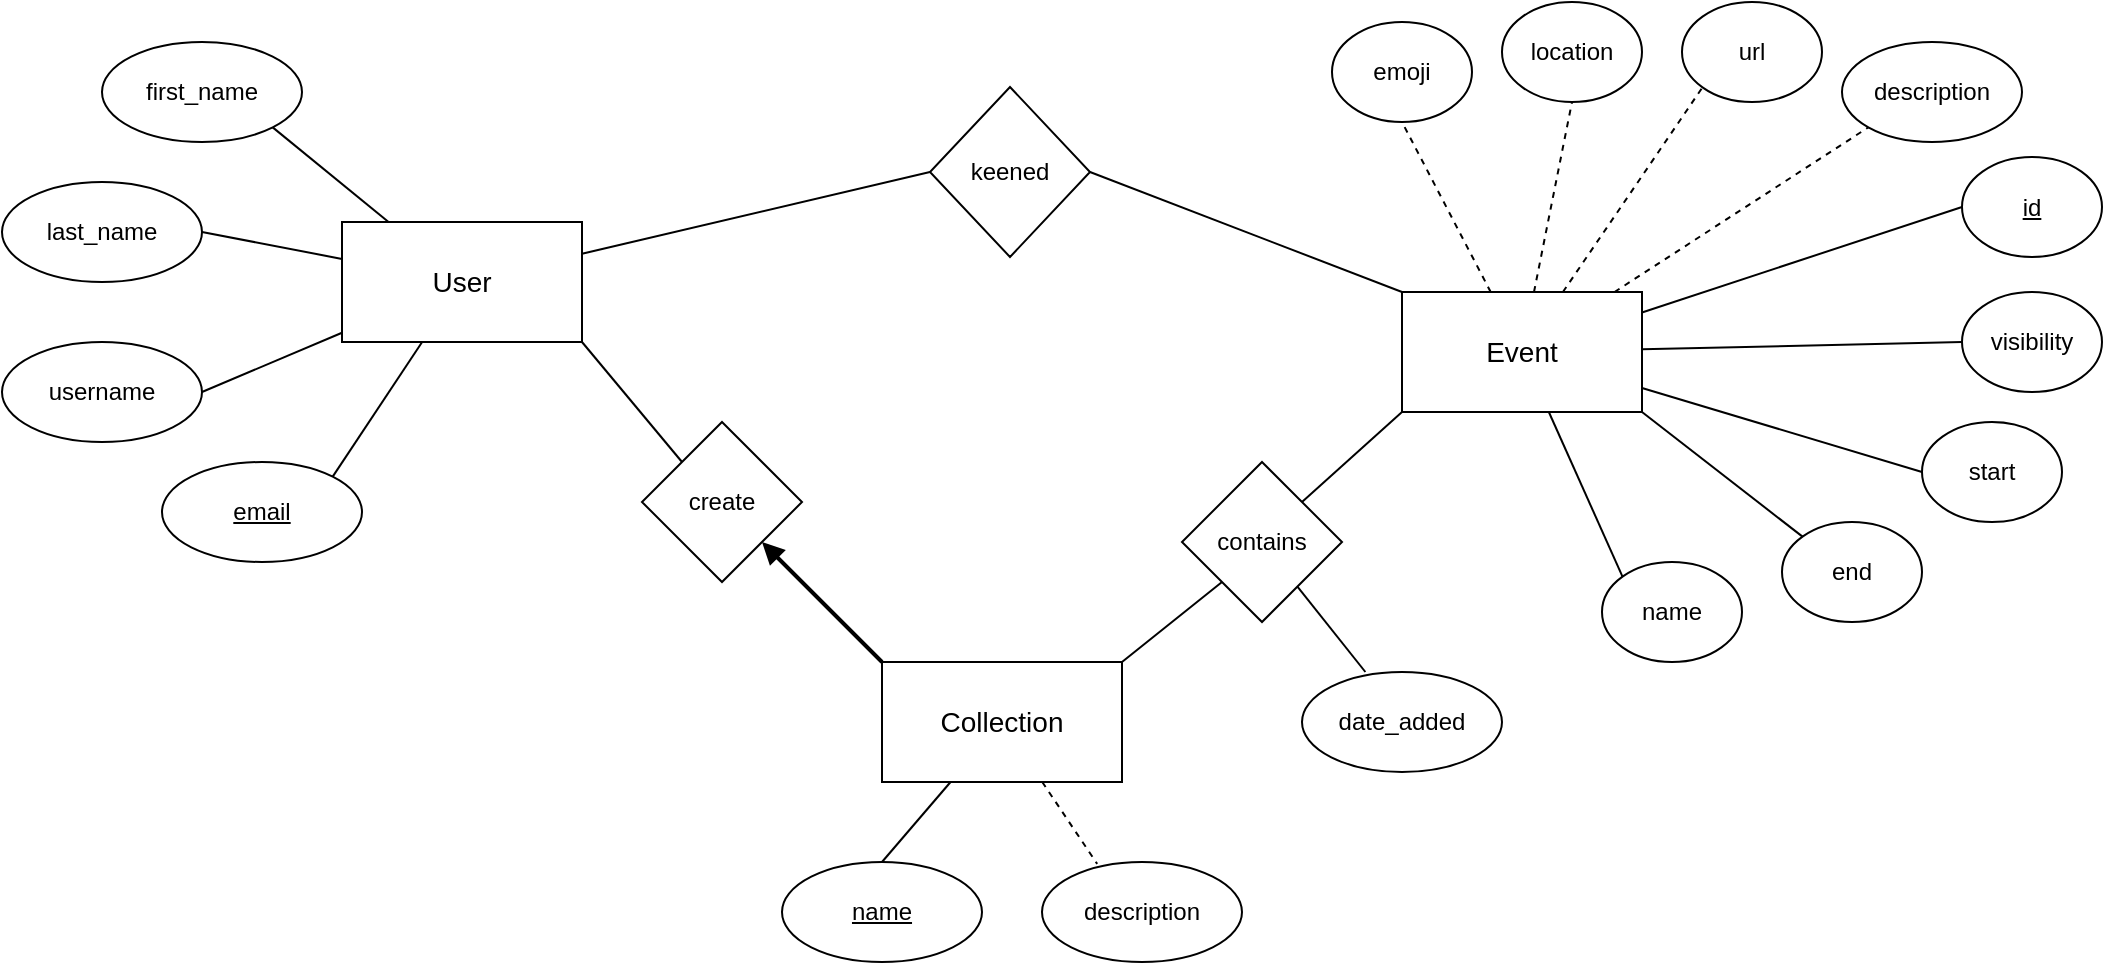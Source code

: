 <mxfile version="24.2.8" type="device">
  <diagram name="Page-1" id="Tj9uHXxIKHg3lnYpYCCw">
    <mxGraphModel dx="1610" dy="1074" grid="1" gridSize="10" guides="1" tooltips="1" connect="1" arrows="1" fold="1" page="1" pageScale="1" pageWidth="1169" pageHeight="827" math="0" shadow="0">
      <root>
        <mxCell id="0" />
        <mxCell id="1" parent="0" />
        <mxCell id="IM1AuELe9phpEPAYIhdZ-34" style="rounded=0;orthogonalLoop=1;jettySize=auto;html=1;entryX=1;entryY=1;entryDx=0;entryDy=0;endArrow=none;endFill=0;" parent="1" source="IM1AuELe9phpEPAYIhdZ-1" target="IM1AuELe9phpEPAYIhdZ-2" edge="1">
          <mxGeometry relative="1" as="geometry" />
        </mxCell>
        <mxCell id="IM1AuELe9phpEPAYIhdZ-35" style="rounded=0;orthogonalLoop=1;jettySize=auto;html=1;entryX=1;entryY=0.5;entryDx=0;entryDy=0;endArrow=none;endFill=0;" parent="1" source="IM1AuELe9phpEPAYIhdZ-1" target="IM1AuELe9phpEPAYIhdZ-3" edge="1">
          <mxGeometry relative="1" as="geometry" />
        </mxCell>
        <mxCell id="IM1AuELe9phpEPAYIhdZ-36" style="rounded=0;orthogonalLoop=1;jettySize=auto;html=1;entryX=1;entryY=0.5;entryDx=0;entryDy=0;endArrow=none;endFill=0;" parent="1" source="IM1AuELe9phpEPAYIhdZ-1" target="IM1AuELe9phpEPAYIhdZ-4" edge="1">
          <mxGeometry relative="1" as="geometry" />
        </mxCell>
        <mxCell id="IM1AuELe9phpEPAYIhdZ-37" style="rounded=0;orthogonalLoop=1;jettySize=auto;html=1;entryX=1;entryY=0;entryDx=0;entryDy=0;endArrow=none;endFill=0;" parent="1" source="IM1AuELe9phpEPAYIhdZ-1" target="IM1AuELe9phpEPAYIhdZ-5" edge="1">
          <mxGeometry relative="1" as="geometry" />
        </mxCell>
        <mxCell id="vQkeKnE3UuVJXsy9uDu9-10" style="rounded=0;orthogonalLoop=1;jettySize=auto;html=1;entryX=0;entryY=0.5;entryDx=0;entryDy=0;endArrow=none;endFill=0;" parent="1" source="IM1AuELe9phpEPAYIhdZ-1" target="IM1AuELe9phpEPAYIhdZ-29" edge="1">
          <mxGeometry relative="1" as="geometry" />
        </mxCell>
        <mxCell id="IM1AuELe9phpEPAYIhdZ-1" value="User" style="rounded=0;whiteSpace=wrap;html=1;fontSize=14;" parent="1" vertex="1">
          <mxGeometry x="210" y="150" width="120" height="60" as="geometry" />
        </mxCell>
        <mxCell id="IM1AuELe9phpEPAYIhdZ-2" value="first_name" style="ellipse;whiteSpace=wrap;html=1;" parent="1" vertex="1">
          <mxGeometry x="90" y="60" width="100" height="50" as="geometry" />
        </mxCell>
        <mxCell id="IM1AuELe9phpEPAYIhdZ-3" value="last_name" style="ellipse;whiteSpace=wrap;html=1;" parent="1" vertex="1">
          <mxGeometry x="40" y="130" width="100" height="50" as="geometry" />
        </mxCell>
        <mxCell id="IM1AuELe9phpEPAYIhdZ-4" value="username" style="ellipse;whiteSpace=wrap;html=1;" parent="1" vertex="1">
          <mxGeometry x="40" y="210" width="100" height="50" as="geometry" />
        </mxCell>
        <mxCell id="IM1AuELe9phpEPAYIhdZ-5" value="email" style="ellipse;whiteSpace=wrap;html=1;fontStyle=4" parent="1" vertex="1">
          <mxGeometry x="120" y="270" width="100" height="50" as="geometry" />
        </mxCell>
        <mxCell id="IM1AuELe9phpEPAYIhdZ-41" style="rounded=0;orthogonalLoop=1;jettySize=auto;html=1;entryX=0;entryY=1;entryDx=0;entryDy=0;endArrow=none;endFill=0;exitX=1;exitY=0;exitDx=0;exitDy=0;" parent="1" source="IM1AuELe9phpEPAYIhdZ-6" target="IM1AuELe9phpEPAYIhdZ-31" edge="1">
          <mxGeometry relative="1" as="geometry" />
        </mxCell>
        <mxCell id="IM1AuELe9phpEPAYIhdZ-43" style="rounded=0;orthogonalLoop=1;jettySize=auto;html=1;entryX=1;entryY=1;entryDx=0;entryDy=0;exitX=0;exitY=0;exitDx=0;exitDy=0;strokeWidth=2;endArrow=block;endFill=1;" parent="1" source="IM1AuELe9phpEPAYIhdZ-6" target="IM1AuELe9phpEPAYIhdZ-30" edge="1">
          <mxGeometry relative="1" as="geometry">
            <mxPoint x="440" y="440" as="sourcePoint" />
          </mxGeometry>
        </mxCell>
        <mxCell id="IM1AuELe9phpEPAYIhdZ-6" value="Collection" style="rounded=0;whiteSpace=wrap;html=1;fontSize=14;" parent="1" vertex="1">
          <mxGeometry x="480" y="370" width="120" height="60" as="geometry" />
        </mxCell>
        <mxCell id="IM1AuELe9phpEPAYIhdZ-7" value="&lt;u&gt;name&lt;/u&gt;" style="ellipse;whiteSpace=wrap;html=1;" parent="1" vertex="1">
          <mxGeometry x="430" y="470" width="100" height="50" as="geometry" />
        </mxCell>
        <mxCell id="IM1AuELe9phpEPAYIhdZ-9" value="description" style="ellipse;whiteSpace=wrap;html=1;" parent="1" vertex="1">
          <mxGeometry x="560" y="470" width="100" height="50" as="geometry" />
        </mxCell>
        <mxCell id="IM1AuELe9phpEPAYIhdZ-21" style="rounded=0;orthogonalLoop=1;jettySize=auto;html=1;entryX=0.5;entryY=1;entryDx=0;entryDy=0;endArrow=none;endFill=0;dashed=1;" parent="1" source="IM1AuELe9phpEPAYIhdZ-10" target="IM1AuELe9phpEPAYIhdZ-11" edge="1">
          <mxGeometry relative="1" as="geometry" />
        </mxCell>
        <mxCell id="IM1AuELe9phpEPAYIhdZ-24" style="rounded=0;orthogonalLoop=1;jettySize=auto;html=1;entryX=0.5;entryY=1;entryDx=0;entryDy=0;endArrow=none;endFill=0;dashed=1;" parent="1" source="IM1AuELe9phpEPAYIhdZ-10" target="IM1AuELe9phpEPAYIhdZ-12" edge="1">
          <mxGeometry relative="1" as="geometry" />
        </mxCell>
        <mxCell id="IM1AuELe9phpEPAYIhdZ-25" style="rounded=0;orthogonalLoop=1;jettySize=auto;html=1;entryX=0;entryY=0.5;entryDx=0;entryDy=0;endArrow=none;endFill=0;" parent="1" source="IM1AuELe9phpEPAYIhdZ-10" target="IM1AuELe9phpEPAYIhdZ-18" edge="1">
          <mxGeometry relative="1" as="geometry" />
        </mxCell>
        <mxCell id="vQkeKnE3UuVJXsy9uDu9-4" style="rounded=0;orthogonalLoop=1;jettySize=auto;html=1;entryX=0;entryY=1;entryDx=0;entryDy=0;endArrow=none;endFill=0;dashed=1;" parent="1" source="IM1AuELe9phpEPAYIhdZ-10" target="IM1AuELe9phpEPAYIhdZ-13" edge="1">
          <mxGeometry relative="1" as="geometry" />
        </mxCell>
        <mxCell id="vQkeKnE3UuVJXsy9uDu9-5" style="rounded=0;orthogonalLoop=1;jettySize=auto;html=1;entryX=0;entryY=0.5;entryDx=0;entryDy=0;endArrow=none;endFill=0;" parent="1" source="IM1AuELe9phpEPAYIhdZ-10" target="IM1AuELe9phpEPAYIhdZ-14" edge="1">
          <mxGeometry relative="1" as="geometry" />
        </mxCell>
        <mxCell id="vQkeKnE3UuVJXsy9uDu9-6" style="rounded=0;orthogonalLoop=1;jettySize=auto;html=1;entryX=0;entryY=1;entryDx=0;entryDy=0;endArrow=none;endFill=0;dashed=1;" parent="1" source="IM1AuELe9phpEPAYIhdZ-10" target="IM1AuELe9phpEPAYIhdZ-20" edge="1">
          <mxGeometry relative="1" as="geometry" />
        </mxCell>
        <mxCell id="vQkeKnE3UuVJXsy9uDu9-7" style="rounded=0;orthogonalLoop=1;jettySize=auto;html=1;entryX=0;entryY=0.5;entryDx=0;entryDy=0;endArrow=none;endFill=0;" parent="1" source="IM1AuELe9phpEPAYIhdZ-10" target="IM1AuELe9phpEPAYIhdZ-15" edge="1">
          <mxGeometry relative="1" as="geometry" />
        </mxCell>
        <mxCell id="vQkeKnE3UuVJXsy9uDu9-8" style="rounded=0;orthogonalLoop=1;jettySize=auto;html=1;entryX=0;entryY=0;entryDx=0;entryDy=0;endArrow=none;endFill=0;exitX=1;exitY=1;exitDx=0;exitDy=0;" parent="1" source="IM1AuELe9phpEPAYIhdZ-10" target="IM1AuELe9phpEPAYIhdZ-16" edge="1">
          <mxGeometry relative="1" as="geometry" />
        </mxCell>
        <mxCell id="vQkeKnE3UuVJXsy9uDu9-9" style="rounded=0;orthogonalLoop=1;jettySize=auto;html=1;entryX=0;entryY=0;entryDx=0;entryDy=0;endArrow=none;endFill=0;" parent="1" source="IM1AuELe9phpEPAYIhdZ-10" target="IM1AuELe9phpEPAYIhdZ-17" edge="1">
          <mxGeometry relative="1" as="geometry" />
        </mxCell>
        <mxCell id="IM1AuELe9phpEPAYIhdZ-10" value="Event" style="rounded=0;whiteSpace=wrap;html=1;fontSize=14;" parent="1" vertex="1">
          <mxGeometry x="740" y="185" width="120" height="60" as="geometry" />
        </mxCell>
        <mxCell id="IM1AuELe9phpEPAYIhdZ-11" value="emoji" style="ellipse;whiteSpace=wrap;html=1;" parent="1" vertex="1">
          <mxGeometry x="705" y="50" width="70" height="50" as="geometry" />
        </mxCell>
        <mxCell id="IM1AuELe9phpEPAYIhdZ-12" value="location" style="ellipse;whiteSpace=wrap;html=1;" parent="1" vertex="1">
          <mxGeometry x="790" y="40" width="70" height="50" as="geometry" />
        </mxCell>
        <mxCell id="IM1AuELe9phpEPAYIhdZ-13" value="url" style="ellipse;whiteSpace=wrap;html=1;" parent="1" vertex="1">
          <mxGeometry x="880" y="40" width="70" height="50" as="geometry" />
        </mxCell>
        <mxCell id="IM1AuELe9phpEPAYIhdZ-14" value="visibility" style="ellipse;whiteSpace=wrap;html=1;" parent="1" vertex="1">
          <mxGeometry x="1020" y="185" width="70" height="50" as="geometry" />
        </mxCell>
        <mxCell id="IM1AuELe9phpEPAYIhdZ-15" value="start" style="ellipse;whiteSpace=wrap;html=1;" parent="1" vertex="1">
          <mxGeometry x="1000" y="250" width="70" height="50" as="geometry" />
        </mxCell>
        <mxCell id="IM1AuELe9phpEPAYIhdZ-16" value="end" style="ellipse;whiteSpace=wrap;html=1;" parent="1" vertex="1">
          <mxGeometry x="930" y="300" width="70" height="50" as="geometry" />
        </mxCell>
        <mxCell id="IM1AuELe9phpEPAYIhdZ-17" value="name" style="ellipse;whiteSpace=wrap;html=1;" parent="1" vertex="1">
          <mxGeometry x="840" y="320" width="70" height="50" as="geometry" />
        </mxCell>
        <mxCell id="IM1AuELe9phpEPAYIhdZ-18" value="id" style="ellipse;whiteSpace=wrap;html=1;fontStyle=4" parent="1" vertex="1">
          <mxGeometry x="1020" y="117.5" width="70" height="50" as="geometry" />
        </mxCell>
        <mxCell id="IM1AuELe9phpEPAYIhdZ-20" value="description" style="ellipse;whiteSpace=wrap;html=1;" parent="1" vertex="1">
          <mxGeometry x="960" y="60" width="90" height="50" as="geometry" />
        </mxCell>
        <mxCell id="vQkeKnE3UuVJXsy9uDu9-11" style="rounded=0;orthogonalLoop=1;jettySize=auto;html=1;entryX=0;entryY=0;entryDx=0;entryDy=0;endArrow=none;endFill=0;exitX=1;exitY=0.5;exitDx=0;exitDy=0;" parent="1" source="IM1AuELe9phpEPAYIhdZ-29" target="IM1AuELe9phpEPAYIhdZ-10" edge="1">
          <mxGeometry relative="1" as="geometry" />
        </mxCell>
        <mxCell id="IM1AuELe9phpEPAYIhdZ-29" value="keened" style="rhombus;whiteSpace=wrap;html=1;" parent="1" vertex="1">
          <mxGeometry x="504" y="82.5" width="80" height="85" as="geometry" />
        </mxCell>
        <mxCell id="vQkeKnE3UuVJXsy9uDu9-1" style="rounded=0;orthogonalLoop=1;jettySize=auto;html=1;entryX=1;entryY=1;entryDx=0;entryDy=0;endArrow=none;endFill=0;exitX=0;exitY=0;exitDx=0;exitDy=0;" parent="1" source="IM1AuELe9phpEPAYIhdZ-30" target="IM1AuELe9phpEPAYIhdZ-1" edge="1">
          <mxGeometry relative="1" as="geometry" />
        </mxCell>
        <mxCell id="IM1AuELe9phpEPAYIhdZ-30" value="create" style="rhombus;whiteSpace=wrap;html=1;" parent="1" vertex="1">
          <mxGeometry x="360" y="250" width="80" height="80" as="geometry" />
        </mxCell>
        <mxCell id="IM1AuELe9phpEPAYIhdZ-40" style="rounded=0;orthogonalLoop=1;jettySize=auto;html=1;entryX=0.317;entryY=0;entryDx=0;entryDy=0;endArrow=none;endFill=0;entryPerimeter=0;" parent="1" source="IM1AuELe9phpEPAYIhdZ-31" target="IM1AuELe9phpEPAYIhdZ-33" edge="1">
          <mxGeometry relative="1" as="geometry" />
        </mxCell>
        <mxCell id="vQkeKnE3UuVJXsy9uDu9-3" style="rounded=0;orthogonalLoop=1;jettySize=auto;html=1;entryX=0;entryY=1;entryDx=0;entryDy=0;endArrow=none;endFill=0;startArrow=none;startFill=0;strokeWidth=1;exitX=1;exitY=0;exitDx=0;exitDy=0;" parent="1" source="IM1AuELe9phpEPAYIhdZ-31" target="IM1AuELe9phpEPAYIhdZ-10" edge="1">
          <mxGeometry relative="1" as="geometry">
            <mxPoint x="700.741" y="290.741" as="sourcePoint" />
          </mxGeometry>
        </mxCell>
        <mxCell id="IM1AuELe9phpEPAYIhdZ-31" value="contains" style="rhombus;whiteSpace=wrap;html=1;" parent="1" vertex="1">
          <mxGeometry x="630" y="270" width="80" height="80" as="geometry" />
        </mxCell>
        <mxCell id="IM1AuELe9phpEPAYIhdZ-33" value="date_added" style="ellipse;whiteSpace=wrap;html=1;" parent="1" vertex="1">
          <mxGeometry x="690" y="375" width="100" height="50" as="geometry" />
        </mxCell>
        <mxCell id="IM1AuELe9phpEPAYIhdZ-38" style="rounded=0;orthogonalLoop=1;jettySize=auto;html=1;entryX=0.5;entryY=0;entryDx=0;entryDy=0;endArrow=none;endFill=0;" parent="1" source="IM1AuELe9phpEPAYIhdZ-6" target="IM1AuELe9phpEPAYIhdZ-7" edge="1">
          <mxGeometry relative="1" as="geometry" />
        </mxCell>
        <mxCell id="IM1AuELe9phpEPAYIhdZ-39" style="rounded=0;orthogonalLoop=1;jettySize=auto;html=1;entryX=0.276;entryY=0.019;entryDx=0;entryDy=0;entryPerimeter=0;endArrow=none;endFill=0;dashed=1;" parent="1" source="IM1AuELe9phpEPAYIhdZ-6" target="IM1AuELe9phpEPAYIhdZ-9" edge="1">
          <mxGeometry relative="1" as="geometry" />
        </mxCell>
      </root>
    </mxGraphModel>
  </diagram>
</mxfile>
